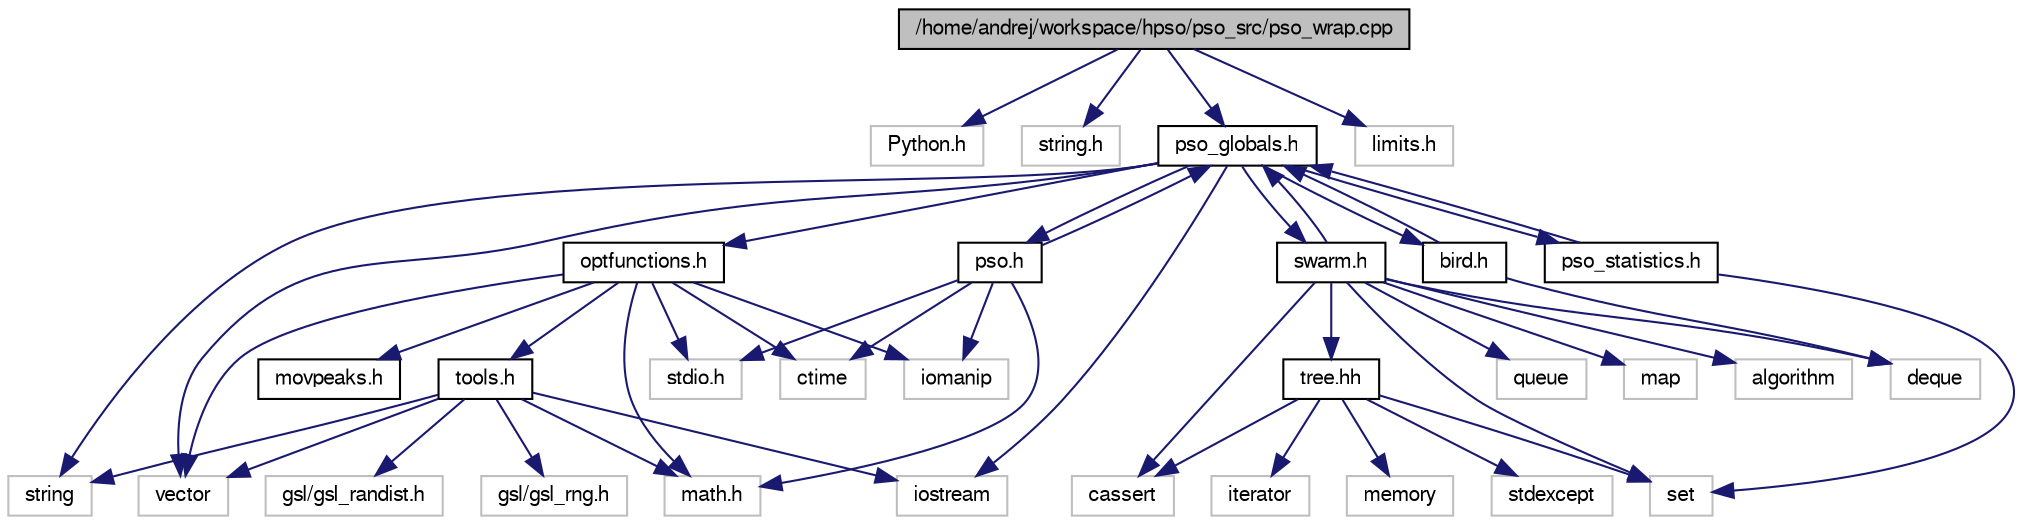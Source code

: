 digraph G
{
  bgcolor="transparent";
  edge [fontname="FreeSans",fontsize=10,labelfontname="FreeSans",labelfontsize=10];
  node [fontname="FreeSans",fontsize=10,shape=record];
  Node1 [label="/home/andrej/workspace/hpso/pso_src/pso_wrap.cpp",height=0.2,width=0.4,color="black", fillcolor="grey75", style="filled" fontcolor="black"];
  Node1 -> Node2 [color="midnightblue",fontsize=10,style="solid"];
  Node2 [label="Python.h",height=0.2,width=0.4,color="grey75"];
  Node1 -> Node3 [color="midnightblue",fontsize=10,style="solid"];
  Node3 [label="string.h",height=0.2,width=0.4,color="grey75"];
  Node1 -> Node4 [color="midnightblue",fontsize=10,style="solid"];
  Node4 [label="pso_globals.h",height=0.2,width=0.4,color="black",URL="$pso__globals_8h.html"];
  Node4 -> Node5 [color="midnightblue",fontsize=10,style="solid"];
  Node5 [label="string",height=0.2,width=0.4,color="grey75"];
  Node4 -> Node6 [color="midnightblue",fontsize=10,style="solid"];
  Node6 [label="vector",height=0.2,width=0.4,color="grey75"];
  Node4 -> Node7 [color="midnightblue",fontsize=10,style="solid"];
  Node7 [label="iostream",height=0.2,width=0.4,color="grey75"];
  Node4 -> Node8 [color="midnightblue",fontsize=10,style="solid"];
  Node8 [label="optfunctions.h",height=0.2,width=0.4,color="black",URL="$optfunctions_8h.html"];
  Node8 -> Node9 [color="midnightblue",fontsize=10,style="solid"];
  Node9 [label="stdio.h",height=0.2,width=0.4,color="grey75"];
  Node8 -> Node10 [color="midnightblue",fontsize=10,style="solid"];
  Node10 [label="math.h",height=0.2,width=0.4,color="grey75"];
  Node8 -> Node11 [color="midnightblue",fontsize=10,style="solid"];
  Node11 [label="ctime",height=0.2,width=0.4,color="grey75"];
  Node8 -> Node12 [color="midnightblue",fontsize=10,style="solid"];
  Node12 [label="iomanip",height=0.2,width=0.4,color="grey75"];
  Node8 -> Node6 [color="midnightblue",fontsize=10,style="solid"];
  Node8 -> Node13 [color="midnightblue",fontsize=10,style="solid"];
  Node13 [label="tools.h",height=0.2,width=0.4,color="black",URL="$tools_8h.html"];
  Node13 -> Node7 [color="midnightblue",fontsize=10,style="solid"];
  Node13 -> Node5 [color="midnightblue",fontsize=10,style="solid"];
  Node13 -> Node6 [color="midnightblue",fontsize=10,style="solid"];
  Node13 -> Node14 [color="midnightblue",fontsize=10,style="solid"];
  Node14 [label="gsl/gsl_rng.h",height=0.2,width=0.4,color="grey75"];
  Node13 -> Node15 [color="midnightblue",fontsize=10,style="solid"];
  Node15 [label="gsl/gsl_randist.h",height=0.2,width=0.4,color="grey75"];
  Node13 -> Node10 [color="midnightblue",fontsize=10,style="solid"];
  Node8 -> Node16 [color="midnightblue",fontsize=10,style="solid"];
  Node16 [label="movpeaks.h",height=0.2,width=0.4,color="black",URL="$movpeaks_8h.html"];
  Node4 -> Node17 [color="midnightblue",fontsize=10,style="solid"];
  Node17 [label="pso.h",height=0.2,width=0.4,color="black",URL="$pso_8h.html"];
  Node17 -> Node9 [color="midnightblue",fontsize=10,style="solid"];
  Node17 -> Node10 [color="midnightblue",fontsize=10,style="solid"];
  Node17 -> Node11 [color="midnightblue",fontsize=10,style="solid"];
  Node17 -> Node12 [color="midnightblue",fontsize=10,style="solid"];
  Node17 -> Node4 [color="midnightblue",fontsize=10,style="solid"];
  Node4 -> Node18 [color="midnightblue",fontsize=10,style="solid"];
  Node18 [label="pso_statistics.h",height=0.2,width=0.4,color="black",URL="$pso__statistics_8h.html"];
  Node18 -> Node19 [color="midnightblue",fontsize=10,style="solid"];
  Node19 [label="set",height=0.2,width=0.4,color="grey75"];
  Node18 -> Node4 [color="midnightblue",fontsize=10,style="solid"];
  Node4 -> Node20 [color="midnightblue",fontsize=10,style="solid"];
  Node20 [label="swarm.h",height=0.2,width=0.4,color="black",URL="$swarm_8h.html"];
  Node20 -> Node21 [color="midnightblue",fontsize=10,style="solid"];
  Node21 [label="tree.hh",height=0.2,width=0.4,color="black",URL="$tree_8hh.html"];
  Node21 -> Node22 [color="midnightblue",fontsize=10,style="solid"];
  Node22 [label="cassert",height=0.2,width=0.4,color="grey75"];
  Node21 -> Node23 [color="midnightblue",fontsize=10,style="solid"];
  Node23 [label="memory",height=0.2,width=0.4,color="grey75"];
  Node21 -> Node24 [color="midnightblue",fontsize=10,style="solid"];
  Node24 [label="stdexcept",height=0.2,width=0.4,color="grey75"];
  Node21 -> Node25 [color="midnightblue",fontsize=10,style="solid"];
  Node25 [label="iterator",height=0.2,width=0.4,color="grey75"];
  Node21 -> Node19 [color="midnightblue",fontsize=10,style="solid"];
  Node20 -> Node26 [color="midnightblue",fontsize=10,style="solid"];
  Node26 [label="deque",height=0.2,width=0.4,color="grey75"];
  Node20 -> Node27 [color="midnightblue",fontsize=10,style="solid"];
  Node27 [label="queue",height=0.2,width=0.4,color="grey75"];
  Node20 -> Node19 [color="midnightblue",fontsize=10,style="solid"];
  Node20 -> Node28 [color="midnightblue",fontsize=10,style="solid"];
  Node28 [label="map",height=0.2,width=0.4,color="grey75"];
  Node20 -> Node29 [color="midnightblue",fontsize=10,style="solid"];
  Node29 [label="algorithm",height=0.2,width=0.4,color="grey75"];
  Node20 -> Node22 [color="midnightblue",fontsize=10,style="solid"];
  Node20 -> Node4 [color="midnightblue",fontsize=10,style="solid"];
  Node4 -> Node30 [color="midnightblue",fontsize=10,style="solid"];
  Node30 [label="bird.h",height=0.2,width=0.4,color="black",URL="$bird_8h.html"];
  Node30 -> Node4 [color="midnightblue",fontsize=10,style="solid"];
  Node30 -> Node26 [color="midnightblue",fontsize=10,style="solid"];
  Node1 -> Node31 [color="midnightblue",fontsize=10,style="solid"];
  Node31 [label="limits.h",height=0.2,width=0.4,color="grey75"];
}
